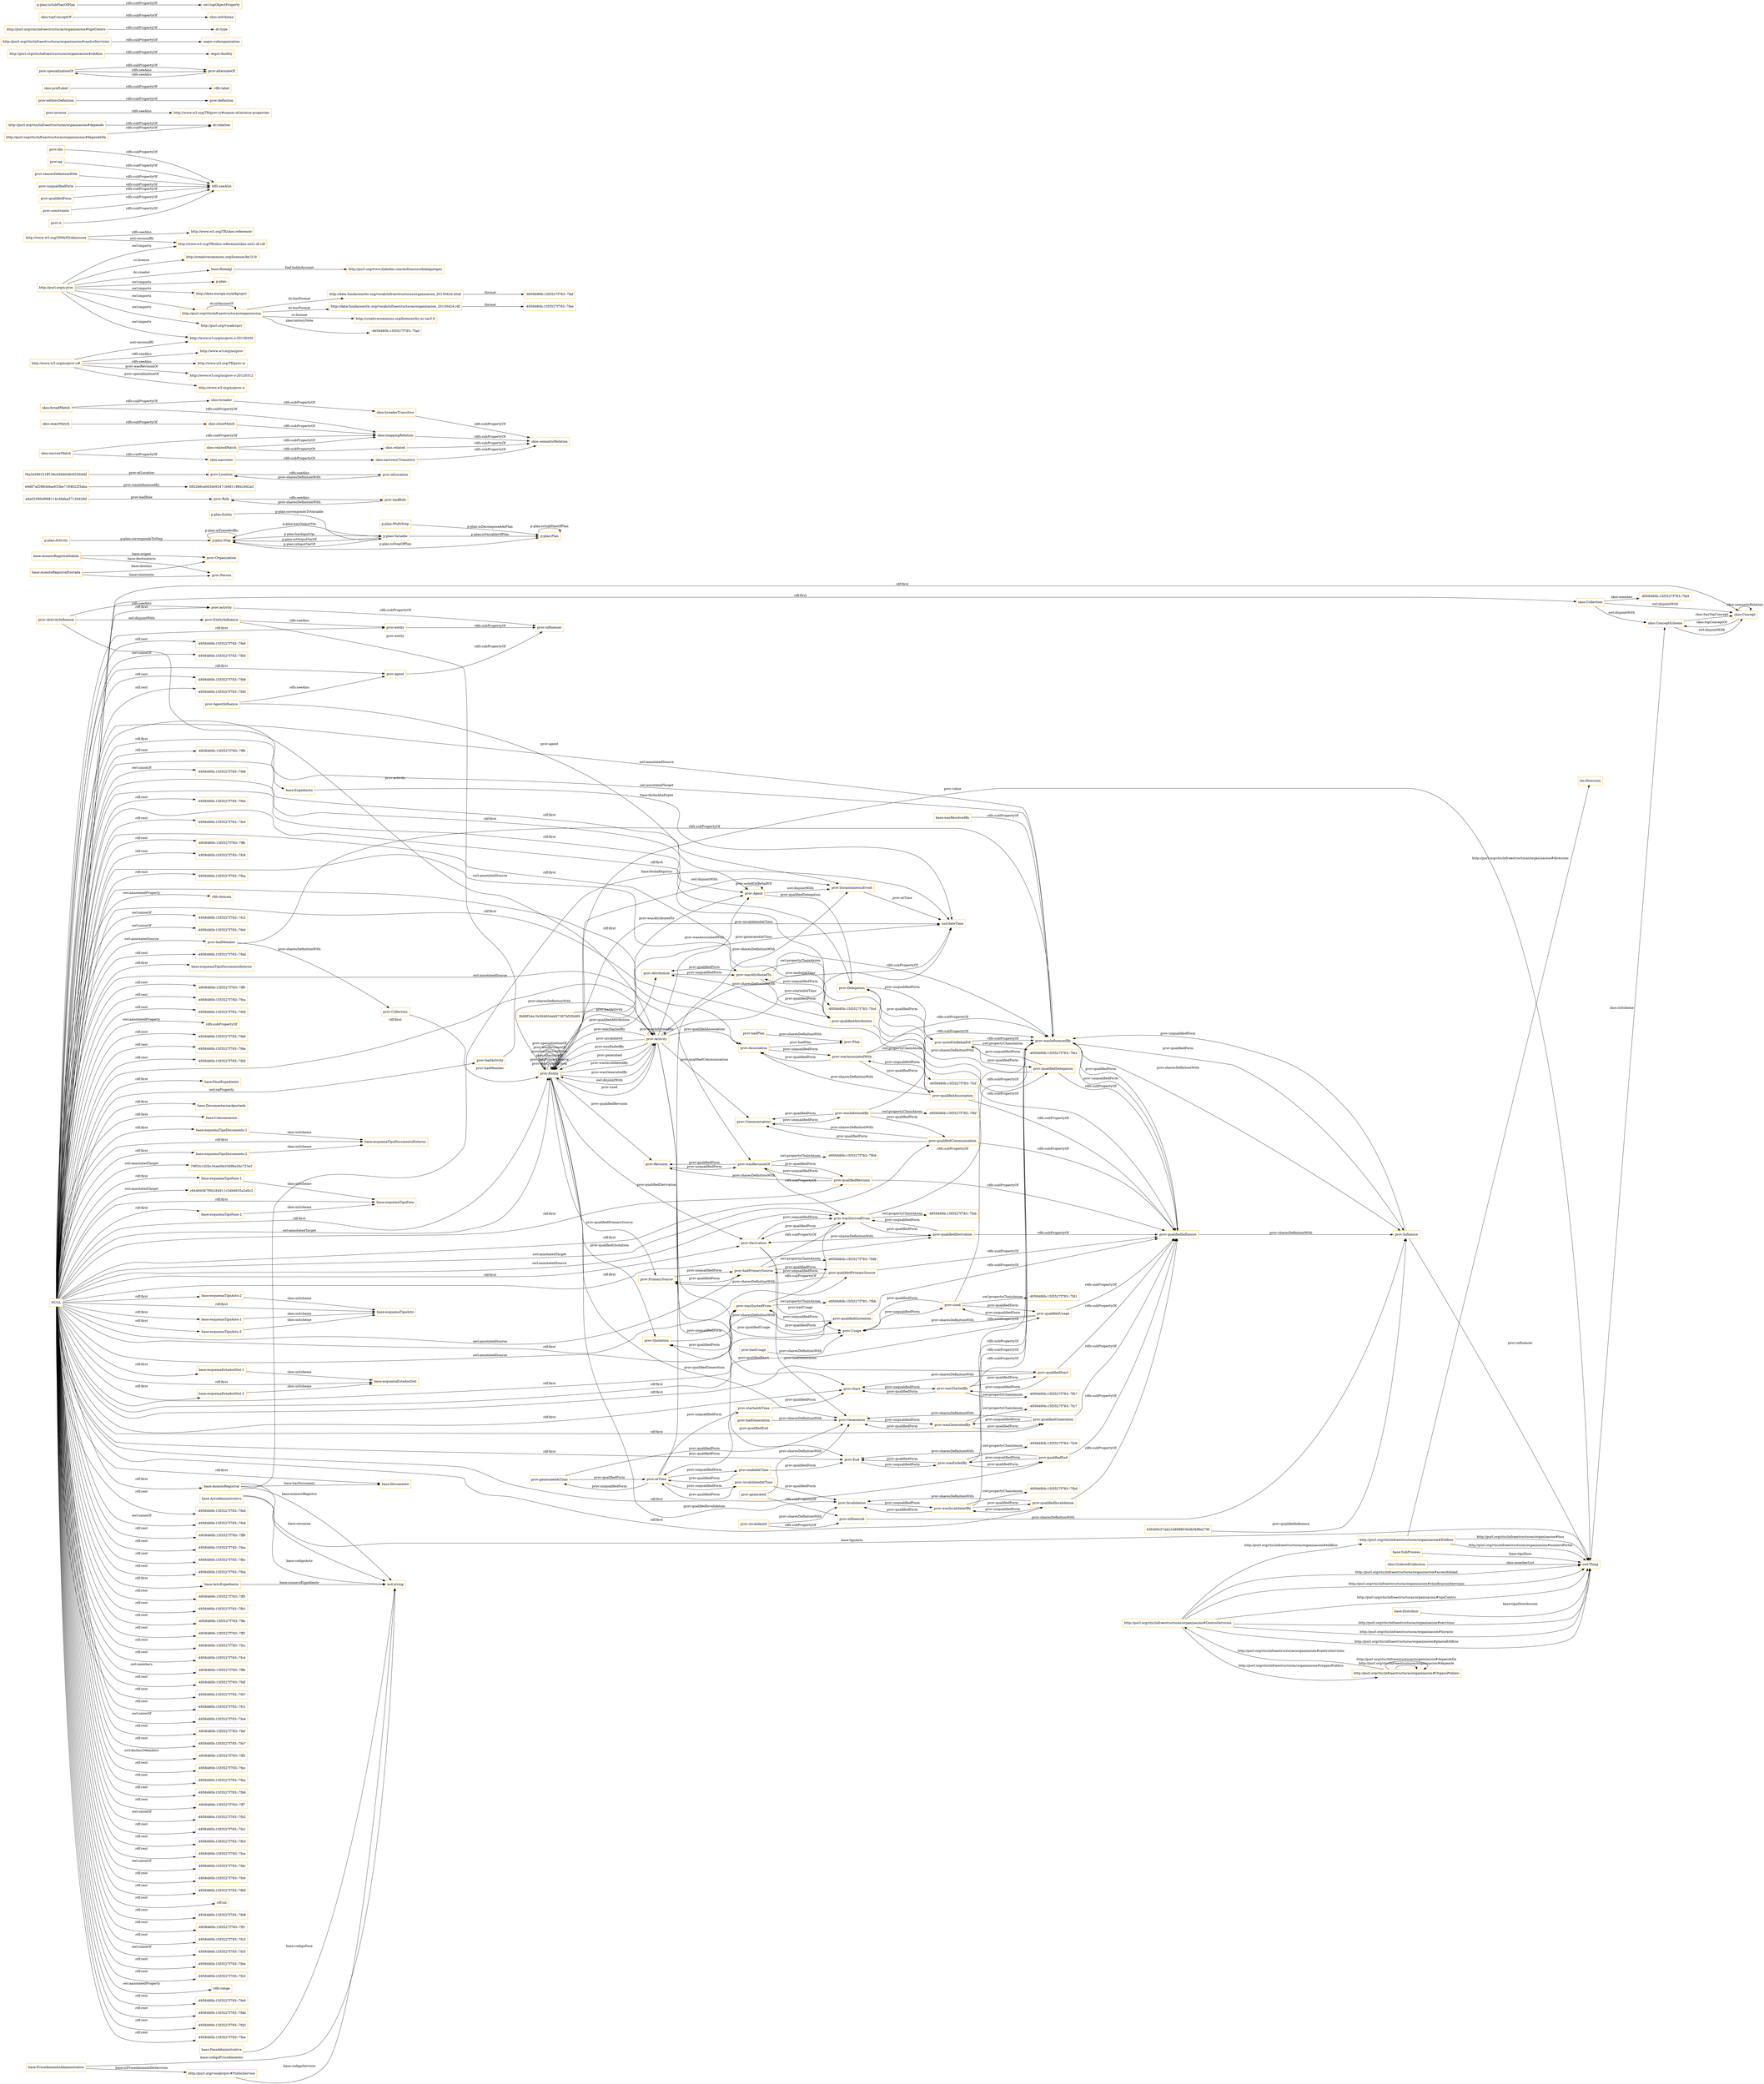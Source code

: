 digraph ar2dtool_diagram { 
rankdir=LR;
size="1501"
node [shape = rectangle, color="orange"]; "base:Distribuir" "base:AsientoRegistral" "base:FaseExpediente" "base:Documento" "base:AsientoRegistralSalida" "base:DocumentacionAportada" "base:ProcedimientoAdministrativo" "base:FaseAdministrativa" "base:ActoExpediente" "base:SubProceso" "skos:ConceptScheme" "base:AsientoRegistralEntrada" "base:Comunicacion" "base:Expediente" "skos:Concept" "base:ActoAdministrativo" "-4958480b:15f3527f783:-7fe5" "skos:OrderedCollection" "skos:Collection" "p-plan:MultiStep" "p-plan:Activity" "p-plan:Step" "p-plan:Entity" "prov:Entity" "p-plan:Plan" "prov:Plan" "prov:Activity" "p-plan:Variable" "436400c57ab234899853bdb5bf6e276f" "prov:Influence" "3b89f2da1fa584804eb97287bf2f0d95" "prov:End" "prov:Agent" "prov:Derivation" "prov:Role" "prov:Quotation" "e9d87af298cbdae633be7184622f3aba" "prov:Collection" "prov:InstantaneousEvent" "79f53c1d2bc34aa0fa33d9be2bc723e2" "prov:Delegation" "prov:Invalidation" "prov:Usage" "prov:Attribution" "prov:PrimarySource" "owl:Thing" "c64484567f0b284911c34b0635a2e0c2" "prov:ActivityInfluence" "prov:Organization" "prov:Revision" "prov:Communication" "prov:Association" "prov:Start" "ada02280e9fd8114c4fafaa57126428d" "prov:EntityInfluence" "prov:Location" "f4a2e596221ff148cd4bb048c8256ddd" "b922b6ca0d3de92471b9d1186b2d42a3" "prov:AgentInfluence" "prov:Generation" "prov:Person" "http://purl.org/ctic/infraestructuras/organizacion#OrganoPublico" "http://purl.org/ctic/infraestructuras/organizacion#Edificio" "http://purl.org/ctic/infraestructuras/organizacion#CentroServicios" "loc:Direccion" ; /*classes style*/
	"prov:Activity" -> "prov:Entity" [ label = "owl:disjointWith" ];
	"prov:entity" -> "prov:influencer" [ label = "rdfs:subPropertyOf" ];
	"prov:Derivation" -> "prov:wasDerivedFrom" [ label = "prov:unqualifiedForm" ];
	"prov:Communication" -> "prov:wasInformedBy" [ label = "prov:unqualifiedForm" ];
	"prov:wasInvalidatedBy" -> "-4958480b:15f3527f783:-7fbd" [ label = "owl:propertyChainAxiom" ];
	"prov:wasInvalidatedBy" -> "prov:wasInfluencedBy" [ label = "rdfs:subPropertyOf" ];
	"prov:wasInvalidatedBy" -> "prov:qualifiedInvalidation" [ label = "prov:qualifiedForm" ];
	"prov:wasInvalidatedBy" -> "prov:Invalidation" [ label = "prov:qualifiedForm" ];
	"skos:closeMatch" -> "skos:mappingRelation" [ label = "rdfs:subPropertyOf" ];
	"prov:hadActivity" -> "prov:Activity" [ label = "prov:sharesDefinitionWith" ];
	"prov:hadGeneration" -> "prov:Generation" [ label = "prov:sharesDefinitionWith" ];
	"base:wasResolvedBy" -> "prov:wasInfluencedBy" [ label = "rdfs:subPropertyOf" ];
	"http://data.fundacionctic.org/vocab/infraestructuras/organizacion_20130424.html" -> "-4958480b:15f3527f783:-7faf" [ label = ":format" ];
	"prov:qualifiedPrimarySource" -> "prov:qualifiedInfluence" [ label = "rdfs:subPropertyOf" ];
	"prov:qualifiedPrimarySource" -> "prov:PrimarySource" [ label = "prov:sharesDefinitionWith" ];
	"prov:qualifiedPrimarySource" -> "prov:hadPrimarySource" [ label = "prov:unqualifiedForm" ];
	"prov:generated" -> "prov:Generation" [ label = "prov:sharesDefinitionWith" ];
	"prov:generated" -> "prov:influenced" [ label = "rdfs:subPropertyOf" ];
	"prov:dm" -> "rdfs:seeAlso" [ label = "rdfs:subPropertyOf" ];
	"http://www.w3.org/2004/02/skos/core" -> "http://www.w3.org/TR/skos-reference/skos-owl1-dl.rdf" [ label = "owl:versionIRI" ];
	"http://www.w3.org/2004/02/skos/core" -> "http://www.w3.org/TR/skos-reference/" [ label = "rdfs:seeAlso" ];
	"prov:wasDerivedFrom" -> "prov:Derivation" [ label = "prov:qualifiedForm" ];
	"prov:wasDerivedFrom" -> "prov:qualifiedDerivation" [ label = "prov:qualifiedForm" ];
	"prov:wasDerivedFrom" -> "-4958480b:15f3527f783:-7fcb" [ label = "owl:propertyChainAxiom" ];
	"prov:wasDerivedFrom" -> "prov:wasInfluencedBy" [ label = "rdfs:subPropertyOf" ];
	"skos:related" -> "skos:semanticRelation" [ label = "rdfs:subPropertyOf" ];
	"base:esquemaTipoDocumento-1" -> "base:esquemaTipoDocumentoExterno" [ label = "skos:inScheme" ];
	"prov:Delegation" -> "prov:actedOnBehalfOf" [ label = "prov:unqualifiedForm" ];
	"prov:invalidated" -> "prov:influenced" [ label = "rdfs:subPropertyOf" ];
	"prov:invalidated" -> "prov:Invalidation" [ label = "prov:sharesDefinitionWith" ];
	"skos:exactMatch" -> "skos:closeMatch" [ label = "rdfs:subPropertyOf" ];
	"http://purl.org/ctic/infraestructuras/organizacion#depende" -> "dc:relation" [ label = "rdfs:subPropertyOf" ];
	"prov:inverse" -> "http://www.w3.org/TR/prov-o/#names-of-inverse-properties" [ label = "rdfs:seeAlso" ];
	"prov:aq" -> "rdfs:seeAlso" [ label = "rdfs:subPropertyOf" ];
	"prov:Agent" -> "prov:InstantaneousEvent" [ label = "owl:disjointWith" ];
	"prov:wasInfluencedBy" -> "prov:Influence" [ label = "prov:sharesDefinitionWith" ];
	"prov:wasInfluencedBy" -> "prov:Influence" [ label = "prov:qualifiedForm" ];
	"prov:wasInfluencedBy" -> "prov:qualifiedInfluence" [ label = "prov:qualifiedForm" ];
	"prov:qualifiedDelegation" -> "prov:Delegation" [ label = "prov:sharesDefinitionWith" ];
	"prov:qualifiedDelegation" -> "prov:actedOnBehalfOf" [ label = "prov:unqualifiedForm" ];
	"prov:qualifiedDelegation" -> "prov:qualifiedInfluence" [ label = "rdfs:subPropertyOf" ];
	"prov:qualifiedAssociation" -> "prov:Association" [ label = "prov:sharesDefinitionWith" ];
	"prov:qualifiedAssociation" -> "prov:wasAssociatedWith" [ label = "prov:unqualifiedForm" ];
	"prov:qualifiedAssociation" -> "prov:qualifiedInfluence" [ label = "rdfs:subPropertyOf" ];
	"prov:editorsDefinition" -> "prov:definition" [ label = "rdfs:subPropertyOf" ];
	"skos:broaderTransitive" -> "skos:semanticRelation" [ label = "rdfs:subPropertyOf" ];
	"prov:Start" -> "prov:wasStartedBy" [ label = "prov:unqualifiedForm" ];
	"skos:narrower" -> "skos:narrowerTransitive" [ label = "rdfs:subPropertyOf" ];
	"prov:wasAttributedTo" -> "prov:Attribution" [ label = "prov:qualifiedForm" ];
	"prov:wasAttributedTo" -> "-4958480b:15f3527f783:-7fcd" [ label = "owl:propertyChainAxiom" ];
	"prov:wasAttributedTo" -> "prov:wasInfluencedBy" [ label = "rdfs:subPropertyOf" ];
	"prov:wasAttributedTo" -> "prov:qualifiedAttribution" [ label = "prov:qualifiedForm" ];
	"skos:Collection" -> "skos:ConceptScheme" [ label = "owl:disjointWith" ];
	"skos:Collection" -> "skos:Concept" [ label = "owl:disjointWith" ];
	"prov:Influence" -> "prov:wasInfluencedBy" [ label = "prov:unqualifiedForm" ];
	"prov:Usage" -> "prov:used" [ label = "prov:unqualifiedForm" ];
	"http://purl.org/ctic/infraestructuras/organizacion#dependeDe" -> "dc:relation" [ label = "rdfs:subPropertyOf" ];
	"skos:ConceptScheme" -> "skos:Concept" [ label = "owl:disjointWith" ];
	"prov:Association" -> "prov:wasAssociatedWith" [ label = "prov:unqualifiedForm" ];
	"prov:wasEndedBy" -> "prov:qualifiedEnd" [ label = "prov:qualifiedForm" ];
	"prov:wasEndedBy" -> "-4958480b:15f3527f783:-7fc9" [ label = "owl:propertyChainAxiom" ];
	"prov:wasEndedBy" -> "prov:End" [ label = "prov:qualifiedForm" ];
	"prov:wasEndedBy" -> "prov:wasInfluencedBy" [ label = "rdfs:subPropertyOf" ];
	"prov:activity" -> "prov:influencer" [ label = "rdfs:subPropertyOf" ];
	"prov:Entity" -> "prov:InstantaneousEvent" [ label = "owl:disjointWith" ];
	"skos:prefLabel" -> "rdfs:label" [ label = "rdfs:subPropertyOf" ];
	"base:esquemaTipoFase-1" -> "base:esquemaTipoFase" [ label = "skos:inScheme" ];
	"prov:specializationOf" -> "prov:alternateOf" [ label = "rdfs:subPropertyOf" ];
	"prov:specializationOf" -> "prov:alternateOf" [ label = "rdfs:seeAlso" ];
	"prov:invalidatedAtTime" -> "prov:atTime" [ label = "prov:qualifiedForm" ];
	"prov:invalidatedAtTime" -> "prov:Invalidation" [ label = "prov:qualifiedForm" ];
	"base:esquemaTipoActo-2" -> "base:esquemaTipoActo" [ label = "skos:inScheme" ];
	"prov:hadUsage" -> "prov:Usage" [ label = "prov:sharesDefinitionWith" ];
	"prov:qualifiedEnd" -> "prov:qualifiedInfluence" [ label = "rdfs:subPropertyOf" ];
	"prov:qualifiedEnd" -> "prov:wasEndedBy" [ label = "prov:unqualifiedForm" ];
	"prov:qualifiedEnd" -> "prov:End" [ label = "prov:sharesDefinitionWith" ];
	"skos:broadMatch" -> "skos:broader" [ label = "rdfs:subPropertyOf" ];
	"skos:broadMatch" -> "skos:mappingRelation" [ label = "rdfs:subPropertyOf" ];
	"prov:sharesDefinitionWith" -> "rdfs:seeAlso" [ label = "rdfs:subPropertyOf" ];
	"prov:used" -> "-4958480b:15f3527f783:-7fd1" [ label = "owl:propertyChainAxiom" ];
	"prov:used" -> "prov:wasInfluencedBy" [ label = "rdfs:subPropertyOf" ];
	"prov:used" -> "prov:Usage" [ label = "prov:qualifiedForm" ];
	"prov:used" -> "prov:qualifiedUsage" [ label = "prov:qualifiedForm" ];
	"prov:agent" -> "prov:influencer" [ label = "rdfs:subPropertyOf" ];
	"prov:qualifiedCommunication" -> "prov:Communication" [ label = "prov:sharesDefinitionWith" ];
	"prov:qualifiedCommunication" -> "prov:Communication" [ label = "prov:qualifiedForm" ];
	"prov:qualifiedCommunication" -> "prov:qualifiedInfluence" [ label = "rdfs:subPropertyOf" ];
	"prov:atTime" -> "prov:invalidatedAtTime" [ label = "prov:unqualifiedForm" ];
	"prov:atTime" -> "prov:startedAtTime" [ label = "prov:unqualifiedForm" ];
	"prov:atTime" -> "prov:generatedAtTime" [ label = "prov:unqualifiedForm" ];
	"prov:atTime" -> "prov:endedAtTime" [ label = "prov:unqualifiedForm" ];
	"prov:atTime" -> "prov:InstantaneousEvent" [ label = "prov:sharesDefinitionWith" ];
	"prov:hadRole" -> "prov:Role" [ label = "prov:sharesDefinitionWith" ];
	"skos:narrowMatch" -> "skos:narrower" [ label = "rdfs:subPropertyOf" ];
	"skos:narrowMatch" -> "skos:mappingRelation" [ label = "rdfs:subPropertyOf" ];
	"prov:wasQuotedFrom" -> "prov:wasDerivedFrom" [ label = "rdfs:subPropertyOf" ];
	"prov:wasQuotedFrom" -> "prov:qualifiedQuotation" [ label = "prov:qualifiedForm" ];
	"prov:wasQuotedFrom" -> "-4958480b:15f3527f783:-7fbb" [ label = "owl:propertyChainAxiom" ];
	"prov:wasQuotedFrom" -> "prov:Quotation" [ label = "prov:qualifiedForm" ];
	"prov:qualifiedQuotation" -> "prov:wasQuotedFrom" [ label = "prov:unqualifiedForm" ];
	"prov:qualifiedQuotation" -> "prov:Quotation" [ label = "prov:sharesDefinitionWith" ];
	"prov:qualifiedQuotation" -> "prov:qualifiedInfluence" [ label = "rdfs:subPropertyOf" ];
	"prov:unqualifiedForm" -> "rdfs:seeAlso" [ label = "rdfs:subPropertyOf" ];
	"prov:wasGeneratedBy" -> "prov:wasInfluencedBy" [ label = "rdfs:subPropertyOf" ];
	"prov:wasGeneratedBy" -> "prov:Generation" [ label = "prov:qualifiedForm" ];
	"prov:wasGeneratedBy" -> "-4958480b:15f3527f783:-7fc7" [ label = "owl:propertyChainAxiom" ];
	"prov:wasGeneratedBy" -> "prov:qualifiedGeneration" [ label = "prov:qualifiedForm" ];
	"prov:qualifiedForm" -> "rdfs:seeAlso" [ label = "rdfs:subPropertyOf" ];
	"skos:narrowerTransitive" -> "skos:semanticRelation" [ label = "rdfs:subPropertyOf" ];
	"prov:qualifiedUsage" -> "prov:qualifiedInfluence" [ label = "rdfs:subPropertyOf" ];
	"prov:qualifiedUsage" -> "prov:Usage" [ label = "prov:sharesDefinitionWith" ];
	"prov:qualifiedUsage" -> "prov:used" [ label = "prov:unqualifiedForm" ];
	"prov:wasInformedBy" -> "prov:wasInfluencedBy" [ label = "rdfs:subPropertyOf" ];
	"prov:wasInformedBy" -> "prov:qualifiedCommunication" [ label = "prov:qualifiedForm" ];
	"prov:wasInformedBy" -> "-4958480b:15f3527f783:-7fbf" [ label = "owl:propertyChainAxiom" ];
	"prov:wasInformedBy" -> "prov:Communication" [ label = "prov:qualifiedForm" ];
	"prov:hadMember" -> "prov:Collection" [ label = "prov:sharesDefinitionWith" ];
	"prov:hadMember" -> "prov:wasInfluencedBy" [ label = "rdfs:subPropertyOf" ];
	"prov:qualifiedInvalidation" -> "prov:Invalidation" [ label = "prov:sharesDefinitionWith" ];
	"prov:qualifiedInvalidation" -> "prov:wasInvalidatedBy" [ label = "prov:unqualifiedForm" ];
	"prov:qualifiedInvalidation" -> "prov:qualifiedInfluence" [ label = "rdfs:subPropertyOf" ];
	"prov:Generation" -> "prov:wasGeneratedBy" [ label = "prov:unqualifiedForm" ];
	"prov:constraints" -> "rdfs:seeAlso" [ label = "rdfs:subPropertyOf" ];
	"prov:actedOnBehalfOf" -> "prov:qualifiedDelegation" [ label = "prov:qualifiedForm" ];
	"prov:actedOnBehalfOf" -> "prov:Delegation" [ label = "prov:qualifiedForm" ];
	"prov:actedOnBehalfOf" -> "prov:wasInfluencedBy" [ label = "rdfs:subPropertyOf" ];
	"prov:actedOnBehalfOf" -> "-4958480b:15f3527f783:-7fe2" [ label = "owl:propertyChainAxiom" ];
	"prov:qualifiedGeneration" -> "prov:wasGeneratedBy" [ label = "prov:unqualifiedForm" ];
	"prov:qualifiedGeneration" -> "prov:qualifiedInfluence" [ label = "rdfs:subPropertyOf" ];
	"prov:qualifiedGeneration" -> "prov:Generation" [ label = "prov:sharesDefinitionWith" ];
	"prov:ActivityInfluence" -> "prov:activity" [ label = "rdfs:seeAlso" ];
	"prov:ActivityInfluence" -> "prov:EntityInfluence" [ label = "owl:disjointWith" ];
	"prov:qualifiedAttribution" -> "prov:qualifiedInfluence" [ label = "rdfs:subPropertyOf" ];
	"prov:qualifiedAttribution" -> "prov:wasAttributedTo" [ label = "prov:unqualifiedForm" ];
	"prov:qualifiedAttribution" -> "prov:Attribution" [ label = "prov:sharesDefinitionWith" ];
	"prov:startedAtTime" -> "prov:Start" [ label = "prov:qualifiedForm" ];
	"prov:startedAtTime" -> "prov:atTime" [ label = "prov:qualifiedForm" ];
	"prov:Revision" -> "prov:wasRevisionOf" [ label = "prov:unqualifiedForm" ];
	"base:esquemaEstadosDist-1" -> "base:esquemaEstadosDist" [ label = "skos:inScheme" ];
	"http://purl.org/ctic/infraestructuras/organizacion#edificio" -> "oegov:facility" [ label = "rdfs:subPropertyOf" ];
	"prov:qualifiedDerivation" -> "prov:wasDerivedFrom" [ label = "prov:unqualifiedForm" ];
	"prov:qualifiedDerivation" -> "prov:qualifiedInfluence" [ label = "rdfs:subPropertyOf" ];
	"prov:qualifiedDerivation" -> "prov:Derivation" [ label = "prov:sharesDefinitionWith" ];
	"prov:AgentInfluence" -> "prov:agent" [ label = "rdfs:seeAlso" ];
	"http://data.fundacionctic.org/vocab/infraestructuras/organizacion_20130424.rdf" -> "-4958480b:15f3527f783:-7fae" [ label = ":format" ];
	"prov:wasAssociatedWith" -> "prov:Association" [ label = "prov:qualifiedForm" ];
	"prov:wasAssociatedWith" -> "prov:wasInfluencedBy" [ label = "rdfs:subPropertyOf" ];
	"prov:wasAssociatedWith" -> "prov:qualifiedAssociation" [ label = "prov:qualifiedForm" ];
	"prov:wasAssociatedWith" -> "-4958480b:15f3527f783:-7fcf" [ label = "owl:propertyChainAxiom" ];
	"prov:Role" -> "prov:hadRole" [ label = "rdfs:seeAlso" ];
	"base:esquemaTipoDocumento-2" -> "base:esquemaTipoDocumentoExterno" [ label = "skos:inScheme" ];
	"prov:Invalidation" -> "prov:wasInvalidatedBy" [ label = "prov:unqualifiedForm" ];
	"prov:hadPlan" -> "prov:Plan" [ label = "prov:sharesDefinitionWith" ];
	"prov:n" -> "rdfs:seeAlso" [ label = "rdfs:subPropertyOf" ];
	"prov:endedAtTime" -> "prov:End" [ label = "prov:qualifiedForm" ];
	"prov:endedAtTime" -> "prov:atTime" [ label = "prov:qualifiedForm" ];
	"prov:qualifiedRevision" -> "prov:qualifiedInfluence" [ label = "rdfs:subPropertyOf" ];
	"prov:qualifiedRevision" -> "prov:wasRevisionOf" [ label = "prov:unqualifiedForm" ];
	"prov:qualifiedRevision" -> "prov:Revision" [ label = "prov:sharesDefinitionWith" ];
	"prov:alternateOf" -> "prov:specializationOf" [ label = "rdfs:seeAlso" ];
	"base:fhidalgl" -> "http://purl.org/www.linkedin.com/in/franciscohidalgolopez" [ label = "foaf:holdsAccount" ];
	"base:esquemaTipoFase-2" -> "base:esquemaTipoFase" [ label = "skos:inScheme" ];
	"base:esquemaTipoActo-3" -> "base:esquemaTipoActo" [ label = "skos:inScheme" ];
	"http://purl.org/ctic/infraestructuras/organizacion#centroServicios" -> "oegov:suborganization" [ label = "rdfs:subPropertyOf" ];
	"prov:wasStartedBy" -> "prov:qualifiedStart" [ label = "prov:qualifiedForm" ];
	"prov:wasStartedBy" -> "-4958480b:15f3527f783:-7fb7" [ label = "owl:propertyChainAxiom" ];
	"prov:wasStartedBy" -> "prov:wasInfluencedBy" [ label = "rdfs:subPropertyOf" ];
	"prov:wasStartedBy" -> "prov:Start" [ label = "prov:qualifiedForm" ];
	"prov:Location" -> "prov:atLocation" [ label = "rdfs:seeAlso" ];
	"prov:PrimarySource" -> "prov:hadPrimarySource" [ label = "prov:unqualifiedForm" ];
	"http://purl.org/a-proc" -> "base:fhidalgl" [ label = "dc:creator" ];
	"http://purl.org/a-proc" -> "p-plan:" [ label = "owl:imports" ];
	"http://purl.org/a-proc" -> "http://www.w3.org/ns/prov-o-20130430" [ label = "owl:imports" ];
	"http://purl.org/a-proc" -> "http://data.europa.eu/m8g/cpov" [ label = "owl:imports" ];
	"http://purl.org/a-proc" -> "http://purl.org/vocab/cpsv" [ label = "owl:imports" ];
	"http://purl.org/a-proc" -> "http://purl.org/ctic/infraestructuras/organizacion" [ label = "owl:imports" ];
	"http://purl.org/a-proc" -> "http://www.w3.org/TR/skos-reference/skos-owl1-dl.rdf" [ label = "owl:imports" ];
	"http://purl.org/a-proc" -> "http://creativecommons.org/licenses/by/3.0/" [ label = "cc:license" ];
	"prov:Quotation" -> "prov:wasQuotedFrom" [ label = "prov:unqualifiedForm" ];
	"http://purl.org/ctic/infraestructuras/organizacion#tipoCentro" -> "dc:type" [ label = "rdfs:subPropertyOf" ];
	"prov:qualifiedStart" -> "prov:Start" [ label = "prov:sharesDefinitionWith" ];
	"prov:qualifiedStart" -> "prov:wasStartedBy" [ label = "prov:unqualifiedForm" ];
	"prov:qualifiedStart" -> "prov:qualifiedInfluence" [ label = "rdfs:subPropertyOf" ];
	"prov:atLocation" -> "prov:Location" [ label = "prov:sharesDefinitionWith" ];
	"prov:qualifiedInfluence" -> "prov:wasInfluencedBy" [ label = "prov:unqualifiedForm" ];
	"prov:qualifiedInfluence" -> "prov:Influence" [ label = "prov:sharesDefinitionWith" ];
	"prov:hadPrimarySource" -> "prov:PrimarySource" [ label = "prov:qualifiedForm" ];
	"prov:hadPrimarySource" -> "prov:qualifiedPrimarySource" [ label = "prov:qualifiedForm" ];
	"prov:hadPrimarySource" -> "-4958480b:15f3527f783:-7fd8" [ label = "owl:propertyChainAxiom" ];
	"prov:hadPrimarySource" -> "prov:wasDerivedFrom" [ label = "rdfs:subPropertyOf" ];
	"prov:wasRevisionOf" -> "prov:Revision" [ label = "prov:qualifiedForm" ];
	"prov:wasRevisionOf" -> "-4958480b:15f3527f783:-7fb9" [ label = "owl:propertyChainAxiom" ];
	"prov:wasRevisionOf" -> "prov:qualifiedRevision" [ label = "prov:qualifiedForm" ];
	"prov:wasRevisionOf" -> "prov:wasDerivedFrom" [ label = "rdfs:subPropertyOf" ];
	"NULL" -> "-4958480b:15f3527f783:-7fed" [ label = "rdf:rest" ];
	"NULL" -> "-4958480b:15f3527f783:-7fd4" [ label = "owl:unionOf" ];
	"NULL" -> "prov:Start" [ label = "rdf:first" ];
	"NULL" -> "prov:qualifiedRevision" [ label = "rdf:first" ];
	"NULL" -> "base:ActoExpediente" [ label = "rdf:first" ];
	"NULL" -> "-4958480b:15f3527f783:-7ff8" [ label = "rdf:rest" ];
	"NULL" -> "-4958480b:15f3527f783:-7fea" [ label = "rdf:rest" ];
	"NULL" -> "prov:qualifiedStart" [ label = "rdf:first" ];
	"NULL" -> "skos:Concept" [ label = "rdf:first" ];
	"NULL" -> "-4958480b:15f3527f783:-7fbc" [ label = "rdf:rest" ];
	"NULL" -> "-4958480b:15f3527f783:-7fb4" [ label = "rdf:rest" ];
	"NULL" -> "base:esquemaTipoActo-1" [ label = "rdf:first" ];
	"NULL" -> "c64484567f0b284911c34b0635a2e0c2" [ label = "owl:annotatedTarget" ];
	"NULL" -> "prov:wasInfluencedBy" [ label = "owl:annotatedTarget" ];
	"NULL" -> "-4958480b:15f3527f783:-7ff5" [ label = "rdf:rest" ];
	"NULL" -> "-4958480b:15f3527f783:-7fb1" [ label = "rdf:rest" ];
	"NULL" -> "-4958480b:15f3527f783:-7ffa" [ label = "rdf:rest" ];
	"NULL" -> "-4958480b:15f3527f783:-7ff2" [ label = "rdf:rest" ];
	"NULL" -> "base:esquemaEstadosDist" [ label = "rdf:first" ];
	"NULL" -> "-4958480b:15f3527f783:-7fcc" [ label = "rdf:rest" ];
	"NULL" -> "prov:hadMember" [ label = "owl:annotatedSource" ];
	"NULL" -> "prov:Derivation" [ label = "rdf:first" ];
	"NULL" -> "-4958480b:15f3527f783:-7fc4" [ label = "rdf:rest" ];
	"NULL" -> "prov:qualifiedAssociation" [ label = "rdf:first" ];
	"NULL" -> "-4958480b:15f3527f783:-7ffb" [ label = "owl:members" ];
	"NULL" -> "-4958480b:15f3527f783:-7fdf" [ label = "rdf:rest" ];
	"NULL" -> "-4958480b:15f3527f783:-7fd7" [ label = "rdf:rest" ];
	"NULL" -> "base:Comunicacion" [ label = "rdf:first" ];
	"NULL" -> "-4958480b:15f3527f783:-7fc1" [ label = "rdf:rest" ];
	"NULL" -> "base:esquemaTipoDocumento-1" [ label = "rdf:first" ];
	"NULL" -> "base:esquemaTipoDocumento-2" [ label = "rdf:first" ];
	"NULL" -> "-4958480b:15f3527f783:-7fe4" [ label = "owl:unionOf" ];
	"NULL" -> "base:esquemaTipoFase-1" [ label = "rdf:first" ];
	"NULL" -> "prov:wasDerivedFrom" [ label = "owl:annotatedSource" ];
	"NULL" -> "-4958480b:15f3527f783:-7fef" [ label = "rdf:rest" ];
	"NULL" -> "prov:wasInfluencedBy" [ label = "owl:annotatedSource" ];
	"NULL" -> "-4958480b:15f3527f783:-7fe7" [ label = "rdf:rest" ];
	"NULL" -> "-4958480b:15f3527f783:-7ff3" [ label = "owl:distinctMembers" ];
	"NULL" -> "prov:wasDerivedFrom" [ label = "owl:annotatedTarget" ];
	"NULL" -> "prov:qualifiedCommunication" [ label = "rdf:first" ];
	"NULL" -> "-4958480b:15f3527f783:-7fec" [ label = "rdf:rest" ];
	"NULL" -> "prov:qualifiedPrimarySource" [ label = "rdf:first" ];
	"NULL" -> "-4958480b:15f3527f783:-7fbe" [ label = "rdf:rest" ];
	"NULL" -> "-4958480b:15f3527f783:-7fb6" [ label = "rdf:rest" ];
	"NULL" -> "base:Documento" [ label = "rdf:first" ];
	"NULL" -> "-4958480b:15f3527f783:-7ff7" [ label = "rdf:rest" ];
	"NULL" -> "-4958480b:15f3527f783:-7fb2" [ label = "owl:unionOf" ];
	"NULL" -> "-4958480b:15f3527f783:-7fe1" [ label = "rdf:rest" ];
	"NULL" -> "prov:wasAttributedTo" [ label = "owl:annotatedSource" ];
	"NULL" -> "-4958480b:15f3527f783:-7fb3" [ label = "rdf:rest" ];
	"NULL" -> "prov:Entity" [ label = "rdf:first" ];
	"NULL" -> "-4958480b:15f3527f783:-7fce" [ label = "rdf:rest" ];
	"NULL" -> "-4958480b:15f3527f783:-7fdc" [ label = "owl:unionOf" ];
	"NULL" -> "prov:entity" [ label = "rdf:first" ];
	"NULL" -> "prov:qualifiedUsage" [ label = "rdf:first" ];
	"NULL" -> "-4958480b:15f3527f783:-7fc6" [ label = "rdf:rest" ];
	"NULL" -> "-4958480b:15f3527f783:-7fb0" [ label = "rdf:rest" ];
	"NULL" -> "base:Expediente" [ label = "rdf:first" ];
	"NULL" -> "prov:Delegation" [ label = "rdf:first" ];
	"NULL" -> "prov:Entity" [ label = "owl:annotatedTarget" ];
	"NULL" -> "prov:wasQuotedFrom" [ label = "owl:annotatedSource" ];
	"NULL" -> "rdf:nil" [ label = "rdf:rest" ];
	"NULL" -> "-4958480b:15f3527f783:-7fd9" [ label = "rdf:rest" ];
	"NULL" -> "-4958480b:15f3527f783:-7ff1" [ label = "rdf:rest" ];
	"NULL" -> "-4958480b:15f3527f783:-7fc3" [ label = "rdf:rest" ];
	"NULL" -> "-4958480b:15f3527f783:-7fc5" [ label = "owl:unionOf" ];
	"NULL" -> "prov:qualifiedInvalidation" [ label = "rdf:first" ];
	"NULL" -> "-4958480b:15f3527f783:-7fde" [ label = "rdf:rest" ];
	"NULL" -> "base:esquemaEstadosDist-1" [ label = "rdf:first" ];
	"NULL" -> "prov:agent" [ label = "rdf:first" ];
	"NULL" -> "prov:qualifiedEnd" [ label = "rdf:first" ];
	"NULL" -> "prov:End" [ label = "rdf:first" ];
	"NULL" -> "-4958480b:15f3527f783:-7fc0" [ label = "rdf:rest" ];
	"NULL" -> "prov:Activity" [ label = "rdf:first" ];
	"NULL" -> "rdfs:range" [ label = "owl:annotatedProperty" ];
	"NULL" -> "-4958480b:15f3527f783:-7fe9" [ label = "rdf:rest" ];
	"NULL" -> "-4958480b:15f3527f783:-7fdb" [ label = "rdf:rest" ];
	"NULL" -> "prov:Association" [ label = "rdf:first" ];
	"NULL" -> "base:DocumentacionAportada" [ label = "rdf:first" ];
	"NULL" -> "-4958480b:15f3527f783:-7fd3" [ label = "rdf:rest" ];
	"NULL" -> "prov:activity" [ label = "rdf:first" ];
	"NULL" -> "base:esquemaEstadosDist-2" [ label = "rdf:first" ];
	"NULL" -> "-4958480b:15f3527f783:-7fee" [ label = "rdf:rest" ];
	"NULL" -> "-4958480b:15f3527f783:-7fe6" [ label = "rdf:rest" ];
	"NULL" -> "-4958480b:15f3527f783:-7fb5" [ label = "owl:unionOf" ];
	"NULL" -> "-4958480b:15f3527f783:-7fb8" [ label = "rdf:rest" ];
	"NULL" -> "-4958480b:15f3527f783:-7fd0" [ label = "rdf:rest" ];
	"NULL" -> "prov:InstantaneousEvent" [ label = "rdf:first" ];
	"NULL" -> "prov:qualifiedDelegation" [ label = "rdf:first" ];
	"NULL" -> "-4958480b:15f3527f783:-7ff9" [ label = "rdf:rest" ];
	"NULL" -> "-4958480b:15f3527f783:-7fd6" [ label = "owl:unionOf" ];
	"NULL" -> "-4958480b:15f3527f783:-7feb" [ label = "rdf:rest" ];
	"NULL" -> "-4958480b:15f3527f783:-7fe3" [ label = "rdf:rest" ];
	"NULL" -> "prov:qualifiedDerivation" [ label = "rdf:first" ];
	"NULL" -> "prov:qualifiedGeneration" [ label = "rdf:first" ];
	"NULL" -> "base:esquemaTipoActo" [ label = "rdf:first" ];
	"NULL" -> "79f53c1d2bc34aa0fa33d9be2bc723e2" [ label = "owl:annotatedTarget" ];
	"NULL" -> "prov:wasRevisionOf" [ label = "owl:annotatedSource" ];
	"NULL" -> "-4958480b:15f3527f783:-7ff6" [ label = "rdf:rest" ];
	"NULL" -> "prov:qualifiedAttribution" [ label = "rdf:first" ];
	"NULL" -> "-4958480b:15f3527f783:-7fc8" [ label = "rdf:rest" ];
	"NULL" -> "base:FaseExpediente" [ label = "rdf:first" ];
	"NULL" -> "-4958480b:15f3527f783:-7fba" [ label = "rdf:rest" ];
	"NULL" -> "rdfs:domain" [ label = "owl:annotatedProperty" ];
	"NULL" -> "prov:hadActivity" [ label = "owl:onProperty" ];
	"NULL" -> "prov:hadPrimarySource" [ label = "owl:annotatedSource" ];
	"NULL" -> "base:esquemaTipoActo-2" [ label = "rdf:first" ];
	"NULL" -> "base:esquemaTipoActo-3" [ label = "rdf:first" ];
	"NULL" -> "base:esquemaTipoDocumentoExterno" [ label = "rdf:first" ];
	"NULL" -> "-4958480b:15f3527f783:-7fc2" [ label = "owl:unionOf" ];
	"NULL" -> "base:esquemaTipoFase" [ label = "rdf:first" ];
	"NULL" -> "-4958480b:15f3527f783:-7fe0" [ label = "owl:unionOf" ];
	"NULL" -> "-4958480b:15f3527f783:-7ff0" [ label = "rdf:rest" ];
	"NULL" -> "-4958480b:15f3527f783:-7fca" [ label = "rdf:rest" ];
	"NULL" -> "-4958480b:15f3527f783:-7fdd" [ label = "rdf:rest" ];
	"NULL" -> "base:esquemaTipoDocumentoInterno" [ label = "rdf:first" ];
	"NULL" -> "-4958480b:15f3527f783:-7fd5" [ label = "rdf:rest" ];
	"NULL" -> "rdfs:subPropertyOf" [ label = "owl:annotatedProperty" ];
	"NULL" -> "prov:Agent" [ label = "rdf:first" ];
	"NULL" -> "base:AsientoRegistral" [ label = "rdf:first" ];
	"NULL" -> "-4958480b:15f3527f783:-7fe8" [ label = "rdf:rest" ];
	"NULL" -> "skos:Collection" [ label = "rdf:first" ];
	"NULL" -> "-4958480b:15f3527f783:-7fda" [ label = "rdf:rest" ];
	"NULL" -> "prov:qualifiedQuotation" [ label = "rdf:first" ];
	"NULL" -> "-4958480b:15f3527f783:-7fd2" [ label = "rdf:rest" ];
	"NULL" -> "base:esquemaTipoFase-2" [ label = "rdf:first" ];
	"prov:influenced" -> "prov:Influence" [ label = "prov:sharesDefinitionWith" ];
	"base:esquemaEstadosDist-2" -> "base:esquemaEstadosDist" [ label = "skos:inScheme" ];
	"skos:topConceptOf" -> "skos:inScheme" [ label = "rdfs:subPropertyOf" ];
	"http://purl.org/ctic/infraestructuras/organizacion" -> "http://data.fundacionctic.org/vocab/infraestructuras/organizacion_20130424.rdf" [ label = "dc:hasFormat" ];
	"http://purl.org/ctic/infraestructuras/organizacion" -> "http://creativecommons.org/licenses/by-nc-sa/3.0" [ label = "cc:license" ];
	"http://purl.org/ctic/infraestructuras/organizacion" -> "-4958480b:15f3527f783:-7fad" [ label = "skos:historyNote" ];
	"http://purl.org/ctic/infraestructuras/organizacion" -> "http://purl.org/ctic/infraestructuras/organizacion" [ label = "dc:isVersionOf" ];
	"http://purl.org/ctic/infraestructuras/organizacion" -> "http://data.fundacionctic.org/vocab/infraestructuras/organizacion_20130424.html" [ label = "dc:hasFormat" ];
	"prov:End" -> "prov:wasEndedBy" [ label = "prov:unqualifiedForm" ];
	"base:esquemaTipoActo-1" -> "base:esquemaTipoActo" [ label = "skos:inScheme" ];
	"skos:relatedMatch" -> "skos:related" [ label = "rdfs:subPropertyOf" ];
	"skos:relatedMatch" -> "skos:mappingRelation" [ label = "rdfs:subPropertyOf" ];
	"skos:broader" -> "skos:broaderTransitive" [ label = "rdfs:subPropertyOf" ];
	"prov:Attribution" -> "prov:wasAttributedTo" [ label = "prov:unqualifiedForm" ];
	"p-plan:isSubPlanOfPlan" -> "owl:topObjectProperty" [ label = "rdfs:subPropertyOf" ];
	"prov:EntityInfluence" -> "prov:entity" [ label = "rdfs:seeAlso" ];
	"skos:mappingRelation" -> "skos:semanticRelation" [ label = "rdfs:subPropertyOf" ];
	"http://www.w3.org/ns/prov-o#" -> "http://www.w3.org/ns/prov-o-20120312" [ label = "prov:wasRevisionOf" ];
	"http://www.w3.org/ns/prov-o#" -> "http://www.w3.org/ns/prov-o" [ label = "prov:specializationOf" ];
	"http://www.w3.org/ns/prov-o#" -> "http://www.w3.org/ns/prov-o-20130430" [ label = "owl:versionIRI" ];
	"http://www.w3.org/ns/prov-o#" -> "http://www.w3.org/ns/prov" [ label = "rdfs:seeAlso" ];
	"http://www.w3.org/ns/prov-o#" -> "http://www.w3.org/TR/prov-o/" [ label = "rdfs:seeAlso" ];
	"prov:generatedAtTime" -> "prov:atTime" [ label = "prov:qualifiedForm" ];
	"prov:generatedAtTime" -> "prov:Generation" [ label = "prov:qualifiedForm" ];
	"prov:Activity" -> "prov:Association" [ label = "prov:qualifiedAssociation" ];
	"http://purl.org/ctic/infraestructuras/organizacion#CentroServicios" -> "owl:Thing" [ label = "http://purl.org/ctic/infraestructuras/organizacion#accesibilidad" ];
	"prov:Entity" -> "prov:Invalidation" [ label = "prov:qualifiedInvalidation" ];
	"prov:Activity" -> "prov:Activity" [ label = "prov:wasInformedBy" ];
	"prov:Derivation" -> "prov:Usage" [ label = "prov:hadUsage" ];
	"prov:Activity" -> "xsd:dateTime" [ label = "prov:startedAtTime" ];
	"prov:Entity" -> "prov:Entity" [ label = "prov:wasQuotedFrom" ];
	"base:AsientoRegistralSalida" -> "prov:Person" [ label = "base:destinatario" ];
	"http://purl.org/ctic/infraestructuras/organizacion#OrganoPublico" -> "http://purl.org/ctic/infraestructuras/organizacion#CentroServicios" [ label = "http://purl.org/ctic/infraestructuras/organizacion#centroServicios" ];
	"p-plan:Step" -> "p-plan:Variable" [ label = "p-plan:hasOutputVar" ];
	"http://purl.org/ctic/infraestructuras/organizacion#Edificio" -> "owl:Thing" [ label = "http://purl.org/ctic/infraestructuras/organizacion#numeroPortal" ];
	"prov:Entity" -> "xsd:dateTime" [ label = "prov:invalidatedAtTime" ];
	"p-plan:Step" -> "p-plan:Plan" [ label = "p-plan:isStepOfPlan" ];
	"p-plan:Variable" -> "p-plan:Plan" [ label = "p-plan:isVariableOfPlan" ];
	"p-plan:Plan" -> "p-plan:Plan" [ label = "p-plan:isSubPlanOfPlan" ];
	"3b89f2da1fa584804eb97287bf2f0d95" -> "prov:Activity" [ label = "prov:hadActivity" ];
	"base:AsientoRegistral" -> "xsd:string" [ label = "base:numeroRegistro" ];
	"prov:Entity" -> "xsd:dateTime" [ label = "prov:generatedAtTime" ];
	"prov:Entity" -> "prov:Revision" [ label = "prov:qualifiedRevision" ];
	"skos:ConceptScheme" -> "skos:Concept" [ label = "skos:hasTopConcept" ];
	"p-plan:Activity" -> "p-plan:Step" [ label = "p-plan:correspondsToStep" ];
	"base:ActoAdministrativo" -> "owl:Thing" [ label = "base:tipoActo" ];
	"prov:Entity" -> "prov:Derivation" [ label = "prov:qualifiedDerivation" ];
	"http://purl.org/ctic/infraestructuras/organizacion#CentroServicios" -> "owl:Thing" [ label = "http://purl.org/ctic/infraestructuras/organizacion#clasificacionServicios" ];
	"http://purl.org/ctic/infraestructuras/organizacion#OrganoPublico" -> "http://purl.org/ctic/infraestructuras/organizacion#OrganoPublico" [ label = "http://purl.org/ctic/infraestructuras/organizacion#depende" ];
	"base:SubProceso" -> "owl:Thing" [ label = "base:tipoFase" ];
	"skos:Concept" -> "skos:ConceptScheme" [ label = "skos:topConceptOf" ];
	"base:AsientoRegistralEntrada" -> "prov:Organization" [ label = "base:destino" ];
	"skos:Collection" -> "-4958480b:15f3527f783:-7fe5" [ label = "skos:member" ];
	"prov:Activity" -> "prov:Start" [ label = "prov:qualifiedStart" ];
	"http://purl.org/ctic/infraestructuras/organizacion#CentroServicios" -> "http://purl.org/ctic/infraestructuras/organizacion#Edificio" [ label = "http://purl.org/ctic/infraestructuras/organizacion#edificio" ];
	"prov:Entity" -> "owl:Thing" [ label = "prov:value" ];
	"prov:ActivityInfluence" -> "prov:Activity" [ label = "prov:activity" ];
	"prov:Collection" -> "prov:Entity" [ label = "prov:hadMember" ];
	"prov:Activity" -> "prov:Entity" [ label = "prov:used" ];
	"prov:Entity" -> "prov:Entity" [ label = "prov:hadPrimarySource" ];
	"prov:Entity" -> "prov:Entity" [ label = "prov:alternateOf" ];
	"prov:Activity" -> "prov:Entity" [ label = "prov:wasStartedBy" ];
	"prov:Entity" -> "prov:Activity" [ label = "prov:wasInvalidatedBy" ];
	"prov:Activity" -> "prov:Agent" [ label = "prov:wasAssociatedWith" ];
	"p-plan:Entity" -> "p-plan:Variable" [ label = "p-plan:correspondsToVariable" ];
	"http://purl.org/ctic/infraestructuras/organizacion#CentroServicios" -> "owl:Thing" [ label = "http://purl.org/ctic/infraestructuras/organizacion#tipoCentro" ];
	"prov:Association" -> "prov:Plan" [ label = "prov:hadPlan" ];
	"e9d87af298cbdae633be7184622f3aba" -> "b922b6ca0d3de92471b9d1186b2d42a3" [ label = "prov:wasInfluencedBy" ];
	"base:Distribuir" -> "owl:Thing" [ label = "base:tipoDistribucion" ];
	"prov:Activity" -> "prov:Usage" [ label = "prov:qualifiedUsage" ];
	"prov:Activity" -> "prov:Entity" [ label = "prov:invalidated" ];
	"owl:Thing" -> "skos:ConceptScheme" [ label = "skos:inScheme" ];
	"http://purl.org/vocab/cpsv#PublicService" -> "xsd:string" [ label = "base:codigoServicio" ];
	"http://purl.org/ctic/infraestructuras/organizacion#CentroServicios" -> "owl:Thing" [ label = "http://purl.org/ctic/infraestructuras/organizacion#servicios" ];
	"skos:OrderedCollection" -> "owl:Thing" [ label = "skos:memberList" ];
	"base:Expediente" -> "xsd:dateTime" [ label = "base:fechaAltaExpte" ];
	"http://purl.org/ctic/infraestructuras/organizacion#OrganoPublico" -> "http://purl.org/ctic/infraestructuras/organizacion#OrganoPublico" [ label = "http://purl.org/ctic/infraestructuras/organizacion#dependeDe" ];
	"prov:Activity" -> "prov:Communication" [ label = "prov:qualifiedCommunication" ];
	"p-plan:Step" -> "p-plan:Variable" [ label = "p-plan:hasInputVar" ];
	"prov:Derivation" -> "prov:Generation" [ label = "prov:hadGeneration" ];
	"prov:Agent" -> "prov:Agent" [ label = "prov:actedOnBehalfOf" ];
	"prov:Agent" -> "prov:Delegation" [ label = "prov:qualifiedDelegation" ];
	"prov:Entity" -> "prov:Activity" [ label = "prov:wasGeneratedBy" ];
	"prov:Activity" -> "prov:End" [ label = "prov:qualifiedEnd" ];
	"prov:Activity" -> "prov:Entity" [ label = "prov:wasEndedBy" ];
	"prov:Entity" -> "prov:Entity" [ label = "prov:wasDerivedFrom" ];
	"436400c57ab234899853bdb5bf6e276f" -> "prov:Influence" [ label = "prov:qualifiedInfluence" ];
	"p-plan:Step" -> "p-plan:Step" [ label = "p-plan:isPrecededBy" ];
	"http://purl.org/ctic/infraestructuras/organizacion#Edificio" -> "owl:Thing" [ label = "http://purl.org/ctic/infraestructuras/organizacion#bus" ];
	"prov:Entity" -> "prov:Entity" [ label = "prov:wasRevisionOf" ];
	"base:FaseAdministrativa" -> "xsd:string" [ label = "base:codigoFase" ];
	"http://purl.org/ctic/infraestructuras/organizacion#CentroServicios" -> "owl:Thing" [ label = "http://purl.org/ctic/infraestructuras/organizacion#horario" ];
	"base:ProcedimientoAdministrativo" -> "xsd:string" [ label = "base:codigoProcedimiento" ];
	"skos:Concept" -> "skos:Concept" [ label = "skos:semanticRelation" ];
	"prov:Entity" -> "prov:Agent" [ label = "prov:wasAttributedTo" ];
	"http://purl.org/ctic/infraestructuras/organizacion#CentroServicios" -> "owl:Thing" [ label = "http://purl.org/ctic/infraestructuras/organizacion#plantaEdificio" ];
	"base:AsientoRegistralSalida" -> "prov:Organization" [ label = "base:origen" ];
	"prov:EntityInfluence" -> "prov:Entity" [ label = "prov:entity" ];
	"prov:Entity" -> "prov:PrimarySource" [ label = "prov:qualifiedPrimarySource" ];
	"p-plan:Variable" -> "p-plan:Step" [ label = "p-plan:isOutputVarOf" ];
	"base:ActoExpediente" -> "xsd:string" [ label = "base:numeroExpediente" ];
	"base:AsientoRegistral" -> "base:Documento" [ label = "base:hasDocument" ];
	"ada02280e9fd8114c4fafaa57126428d" -> "prov:Role" [ label = "prov:hadRole" ];
	"base:ActoAdministrativo" -> "xsd:string" [ label = "base:codigoActo" ];
	"prov:Entity" -> "prov:Attribution" [ label = "prov:qualifiedAttribution" ];
	"http://purl.org/ctic/infraestructuras/organizacion#CentroServicios" -> "http://purl.org/ctic/infraestructuras/organizacion#OrganoPublico" [ label = "http://purl.org/ctic/infraestructuras/organizacion#organoPublico" ];
	"prov:Activity" -> "prov:Entity" [ label = "prov:generated" ];
	"base:AsientoRegistral" -> "xsd:dateTime" [ label = "base:fechaRegistro" ];
	"prov:Entity" -> "prov:Quotation" [ label = "prov:qualifiedQuotation" ];
	"prov:Entity" -> "prov:Entity" [ label = "prov:specializationOf" ];
	"base:AsientoRegistralEntrada" -> "prov:Person" [ label = "base:remitente" ];
	"http://purl.org/ctic/infraestructuras/organizacion#Edificio" -> "loc:Direccion" [ label = "http://purl.org/ctic/infraestructuras/organizacion#direccion" ];
	"prov:Activity" -> "xsd:dateTime" [ label = "prov:endedAtTime" ];
	"p-plan:Variable" -> "p-plan:Step" [ label = "p-plan:isInputVarOf" ];
	"prov:Influence" -> "owl:Thing" [ label = "prov:influencer" ];
	"base:AsientoRegistral" -> "xsd:string" [ label = "base:resumen" ];
	"p-plan:MultiStep" -> "p-plan:Plan" [ label = "p-plan:isDecomposedAsPlan" ];
	"prov:InstantaneousEvent" -> "xsd:dateTime" [ label = "prov:atTime" ];
	"f4a2e596221ff148cd4bb048c8256ddd" -> "prov:Location" [ label = "prov:atLocation" ];
	"prov:Entity" -> "prov:Generation" [ label = "prov:qualifiedGeneration" ];
	"prov:AgentInfluence" -> "prov:Agent" [ label = "prov:agent" ];
	"base:ProcedimientoAdministrativo" -> "http://purl.org/vocab/cpsv#PublicService" [ label = "base:isProcedimientoDeServicio" ];

}

